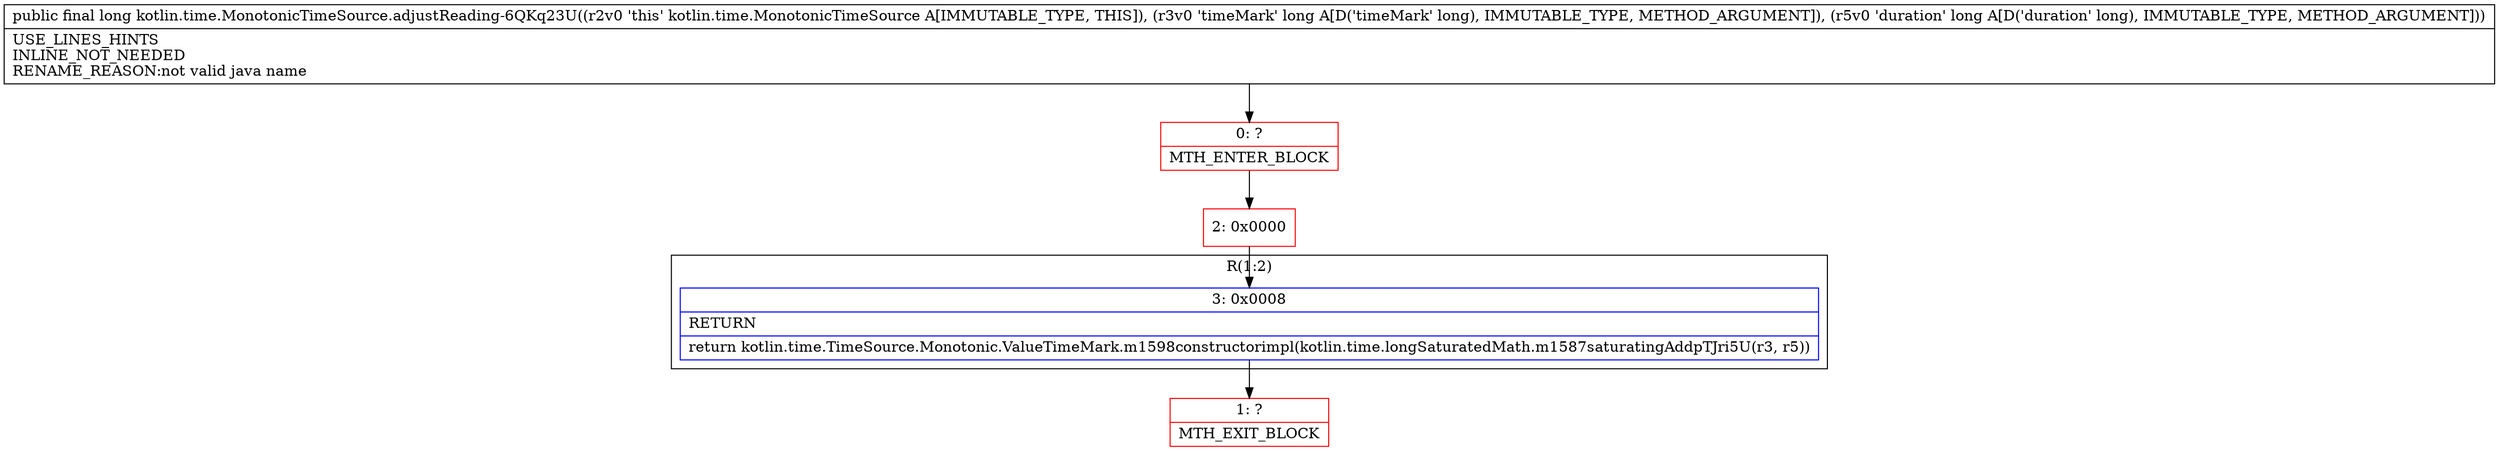 digraph "CFG forkotlin.time.MonotonicTimeSource.adjustReading\-6QKq23U(JJ)J" {
subgraph cluster_Region_2112915293 {
label = "R(1:2)";
node [shape=record,color=blue];
Node_3 [shape=record,label="{3\:\ 0x0008|RETURN\l|return kotlin.time.TimeSource.Monotonic.ValueTimeMark.m1598constructorimpl(kotlin.time.longSaturatedMath.m1587saturatingAddpTJri5U(r3, r5))\l}"];
}
Node_0 [shape=record,color=red,label="{0\:\ ?|MTH_ENTER_BLOCK\l}"];
Node_2 [shape=record,color=red,label="{2\:\ 0x0000}"];
Node_1 [shape=record,color=red,label="{1\:\ ?|MTH_EXIT_BLOCK\l}"];
MethodNode[shape=record,label="{public final long kotlin.time.MonotonicTimeSource.adjustReading\-6QKq23U((r2v0 'this' kotlin.time.MonotonicTimeSource A[IMMUTABLE_TYPE, THIS]), (r3v0 'timeMark' long A[D('timeMark' long), IMMUTABLE_TYPE, METHOD_ARGUMENT]), (r5v0 'duration' long A[D('duration' long), IMMUTABLE_TYPE, METHOD_ARGUMENT]))  | USE_LINES_HINTS\lINLINE_NOT_NEEDED\lRENAME_REASON:not valid java name\l}"];
MethodNode -> Node_0;Node_3 -> Node_1;
Node_0 -> Node_2;
Node_2 -> Node_3;
}

